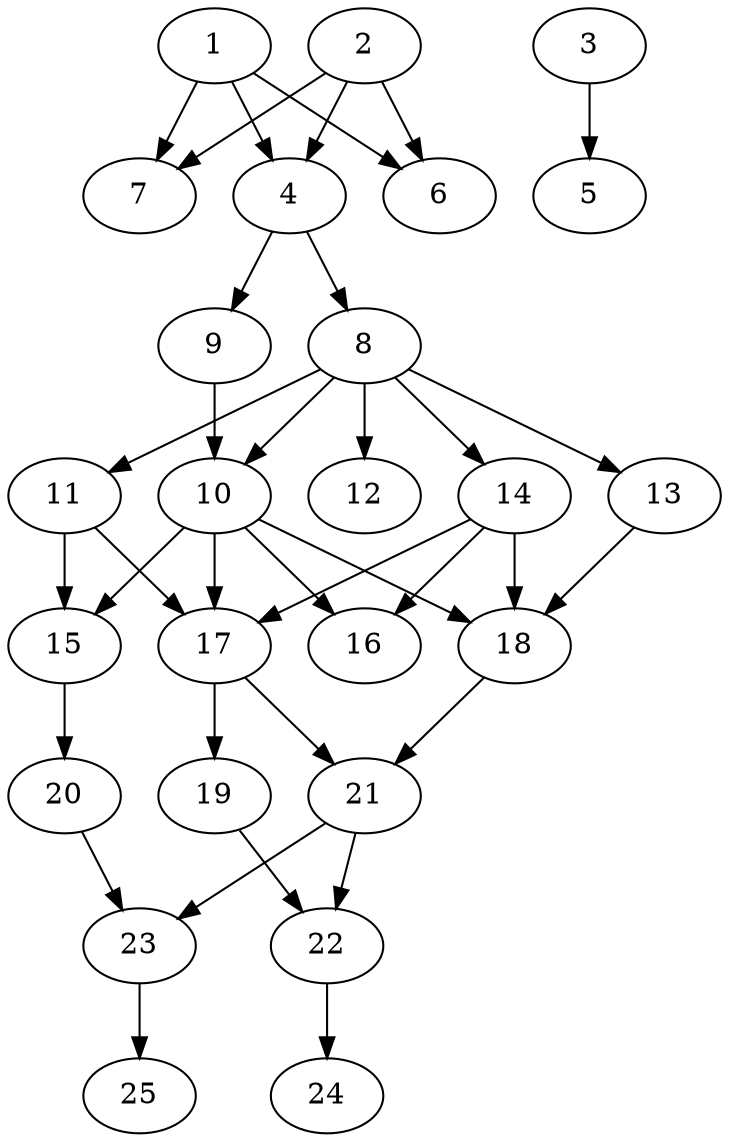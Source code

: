 // DAG automatically generated by daggen at Tue Aug  6 16:26:47 2019
// ./daggen --dot -n 25 --ccr 0.5 --fat 0.5 --regular 0.5 --density 0.6 --mindata 5242880 --maxdata 52428800 
digraph G {
  1 [size="19910656", alpha="0.05", expect_size="9955328"] 
  1 -> 4 [size ="9955328"]
  1 -> 6 [size ="9955328"]
  1 -> 7 [size ="9955328"]
  2 [size="44992512", alpha="0.01", expect_size="22496256"] 
  2 -> 4 [size ="22496256"]
  2 -> 6 [size ="22496256"]
  2 -> 7 [size ="22496256"]
  3 [size="31440896", alpha="0.07", expect_size="15720448"] 
  3 -> 5 [size ="15720448"]
  4 [size="101591040", alpha="0.13", expect_size="50795520"] 
  4 -> 8 [size ="50795520"]
  4 -> 9 [size ="50795520"]
  5 [size="84766720", alpha="0.09", expect_size="42383360"] 
  6 [size="75671552", alpha="0.09", expect_size="37835776"] 
  7 [size="19222528", alpha="0.01", expect_size="9611264"] 
  8 [size="39841792", alpha="0.10", expect_size="19920896"] 
  8 -> 10 [size ="19920896"]
  8 -> 11 [size ="19920896"]
  8 -> 12 [size ="19920896"]
  8 -> 13 [size ="19920896"]
  8 -> 14 [size ="19920896"]
  9 [size="91105280", alpha="0.08", expect_size="45552640"] 
  9 -> 10 [size ="45552640"]
  10 [size="52283392", alpha="0.10", expect_size="26141696"] 
  10 -> 15 [size ="26141696"]
  10 -> 16 [size ="26141696"]
  10 -> 17 [size ="26141696"]
  10 -> 18 [size ="26141696"]
  11 [size="64458752", alpha="0.02", expect_size="32229376"] 
  11 -> 15 [size ="32229376"]
  11 -> 17 [size ="32229376"]
  12 [size="85913600", alpha="0.11", expect_size="42956800"] 
  13 [size="88872960", alpha="0.06", expect_size="44436480"] 
  13 -> 18 [size ="44436480"]
  14 [size="29235200", alpha="0.17", expect_size="14617600"] 
  14 -> 16 [size ="14617600"]
  14 -> 17 [size ="14617600"]
  14 -> 18 [size ="14617600"]
  15 [size="92162048", alpha="0.09", expect_size="46081024"] 
  15 -> 20 [size ="46081024"]
  16 [size="40456192", alpha="0.18", expect_size="20228096"] 
  17 [size="85020672", alpha="0.05", expect_size="42510336"] 
  17 -> 19 [size ="42510336"]
  17 -> 21 [size ="42510336"]
  18 [size="89692160", alpha="0.01", expect_size="44846080"] 
  18 -> 21 [size ="44846080"]
  19 [size="42655744", alpha="0.01", expect_size="21327872"] 
  19 -> 22 [size ="21327872"]
  20 [size="78053376", alpha="0.09", expect_size="39026688"] 
  20 -> 23 [size ="39026688"]
  21 [size="30365696", alpha="0.19", expect_size="15182848"] 
  21 -> 22 [size ="15182848"]
  21 -> 23 [size ="15182848"]
  22 [size="39237632", alpha="0.17", expect_size="19618816"] 
  22 -> 24 [size ="19618816"]
  23 [size="92100608", alpha="0.19", expect_size="46050304"] 
  23 -> 25 [size ="46050304"]
  24 [size="26675200", alpha="0.01", expect_size="13337600"] 
  25 [size="11614208", alpha="0.18", expect_size="5807104"] 
}
